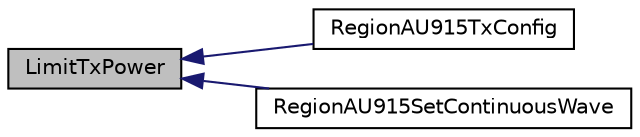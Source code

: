 digraph "LimitTxPower"
{
  edge [fontname="Helvetica",fontsize="10",labelfontname="Helvetica",labelfontsize="10"];
  node [fontname="Helvetica",fontsize="10",shape=record];
  rankdir="LR";
  Node14 [label="LimitTxPower",height=0.2,width=0.4,color="black", fillcolor="grey75", style="filled", fontcolor="black"];
  Node14 -> Node15 [dir="back",color="midnightblue",fontsize="10",style="solid",fontname="Helvetica"];
  Node15 [label="RegionAU915TxConfig",height=0.2,width=0.4,color="black", fillcolor="white", style="filled",URL="$group___r_e_g_i_o_n_a_u915.html#ga6016e24d99216fad47de5194957c2c01",tooltip="TX configuration. "];
  Node14 -> Node16 [dir="back",color="midnightblue",fontsize="10",style="solid",fontname="Helvetica"];
  Node16 [label="RegionAU915SetContinuousWave",height=0.2,width=0.4,color="black", fillcolor="white", style="filled",URL="$group___r_e_g_i_o_n_a_u915.html#gae8d539bbf21ee45777245dc1467fa07a",tooltip="Sets the radio into continuous wave mode. "];
}
